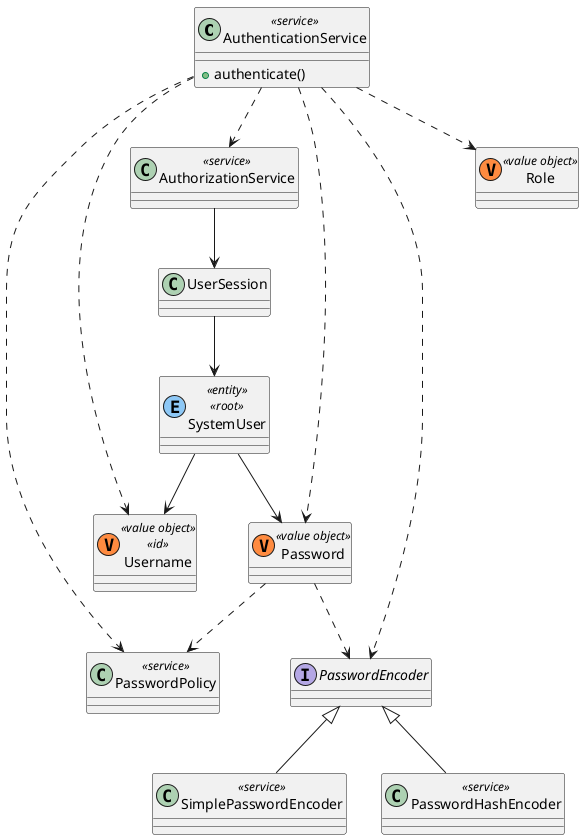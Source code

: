 @startuml DM_Auth

class AuthenticationService <<service>> {
  + authenticate()
}
class AuthorizationService <<service>> {}
class PasswordPolicy <<service>> {}

class SimplePasswordEncoder <<service>> {}
class PasswordHashEncoder <<service>> {}
interface PasswordEncoder {}
' class PasswordEncoderFactory {}

class UserSession {}

entity SystemUser <<(E,#8dc8f6) entity>> <<root>>

class Username <<(V,#FF8B40) value object>> <<id>> {}
class Password <<(V,#FF8B40) value object>> {}
class Role <<(V,#FF8B40) value object>> {}

AuthenticationService ..> AuthorizationService
AuthenticationService ..> Username
AuthenticationService ..> Password
AuthenticationService ..> Role
AuthenticationService ..> PasswordPolicy
AuthenticationService ..> PasswordEncoder

PasswordEncoder <|-- SimplePasswordEncoder
PasswordEncoder <|-- PasswordHashEncoder

Password ..> PasswordPolicy
Password ..> PasswordEncoder

AuthorizationService --> UserSession

UserSession --> SystemUser

SystemUser --> Username
SystemUser --> Password

@enduml
